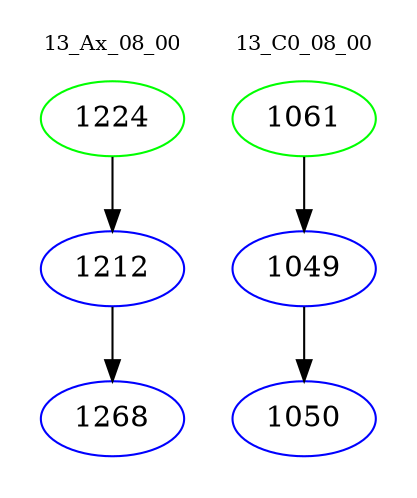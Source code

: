 digraph{
subgraph cluster_0 {
color = white
label = "13_Ax_08_00";
fontsize=10;
T0_1224 [label="1224", color="green"]
T0_1224 -> T0_1212 [color="black"]
T0_1212 [label="1212", color="blue"]
T0_1212 -> T0_1268 [color="black"]
T0_1268 [label="1268", color="blue"]
}
subgraph cluster_1 {
color = white
label = "13_C0_08_00";
fontsize=10;
T1_1061 [label="1061", color="green"]
T1_1061 -> T1_1049 [color="black"]
T1_1049 [label="1049", color="blue"]
T1_1049 -> T1_1050 [color="black"]
T1_1050 [label="1050", color="blue"]
}
}
